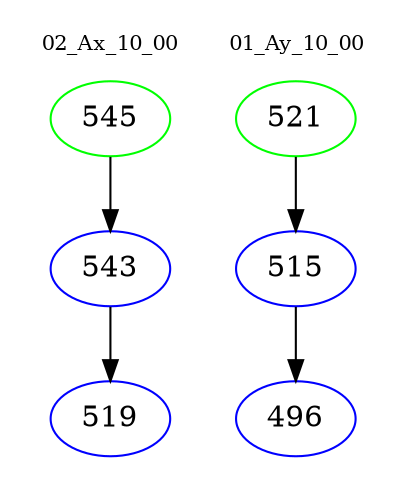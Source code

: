 digraph{
subgraph cluster_0 {
color = white
label = "02_Ax_10_00";
fontsize=10;
T0_545 [label="545", color="green"]
T0_545 -> T0_543 [color="black"]
T0_543 [label="543", color="blue"]
T0_543 -> T0_519 [color="black"]
T0_519 [label="519", color="blue"]
}
subgraph cluster_1 {
color = white
label = "01_Ay_10_00";
fontsize=10;
T1_521 [label="521", color="green"]
T1_521 -> T1_515 [color="black"]
T1_515 [label="515", color="blue"]
T1_515 -> T1_496 [color="black"]
T1_496 [label="496", color="blue"]
}
}
